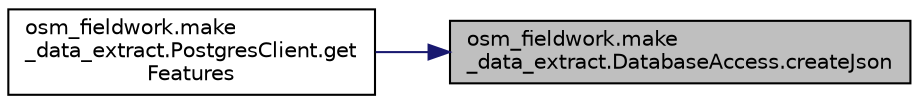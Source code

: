 digraph "osm_fieldwork.make_data_extract.DatabaseAccess.createJson"
{
 // LATEX_PDF_SIZE
  edge [fontname="Helvetica",fontsize="10",labelfontname="Helvetica",labelfontsize="10"];
  node [fontname="Helvetica",fontsize="10",shape=record];
  rankdir="RL";
  Node1 [label="osm_fieldwork.make\l_data_extract.DatabaseAccess.createJson",height=0.2,width=0.4,color="black", fillcolor="grey75", style="filled", fontcolor="black",tooltip=" "];
  Node1 -> Node2 [dir="back",color="midnightblue",fontsize="10",style="solid",fontname="Helvetica"];
  Node2 [label="osm_fieldwork.make\l_data_extract.PostgresClient.get\lFeatures",height=0.2,width=0.4,color="black", fillcolor="white", style="filled",URL="$classosm__fieldwork_1_1make__data__extract_1_1PostgresClient.html#a379e9a63327fc68c327ab16ca8319d6f",tooltip=" "];
}
